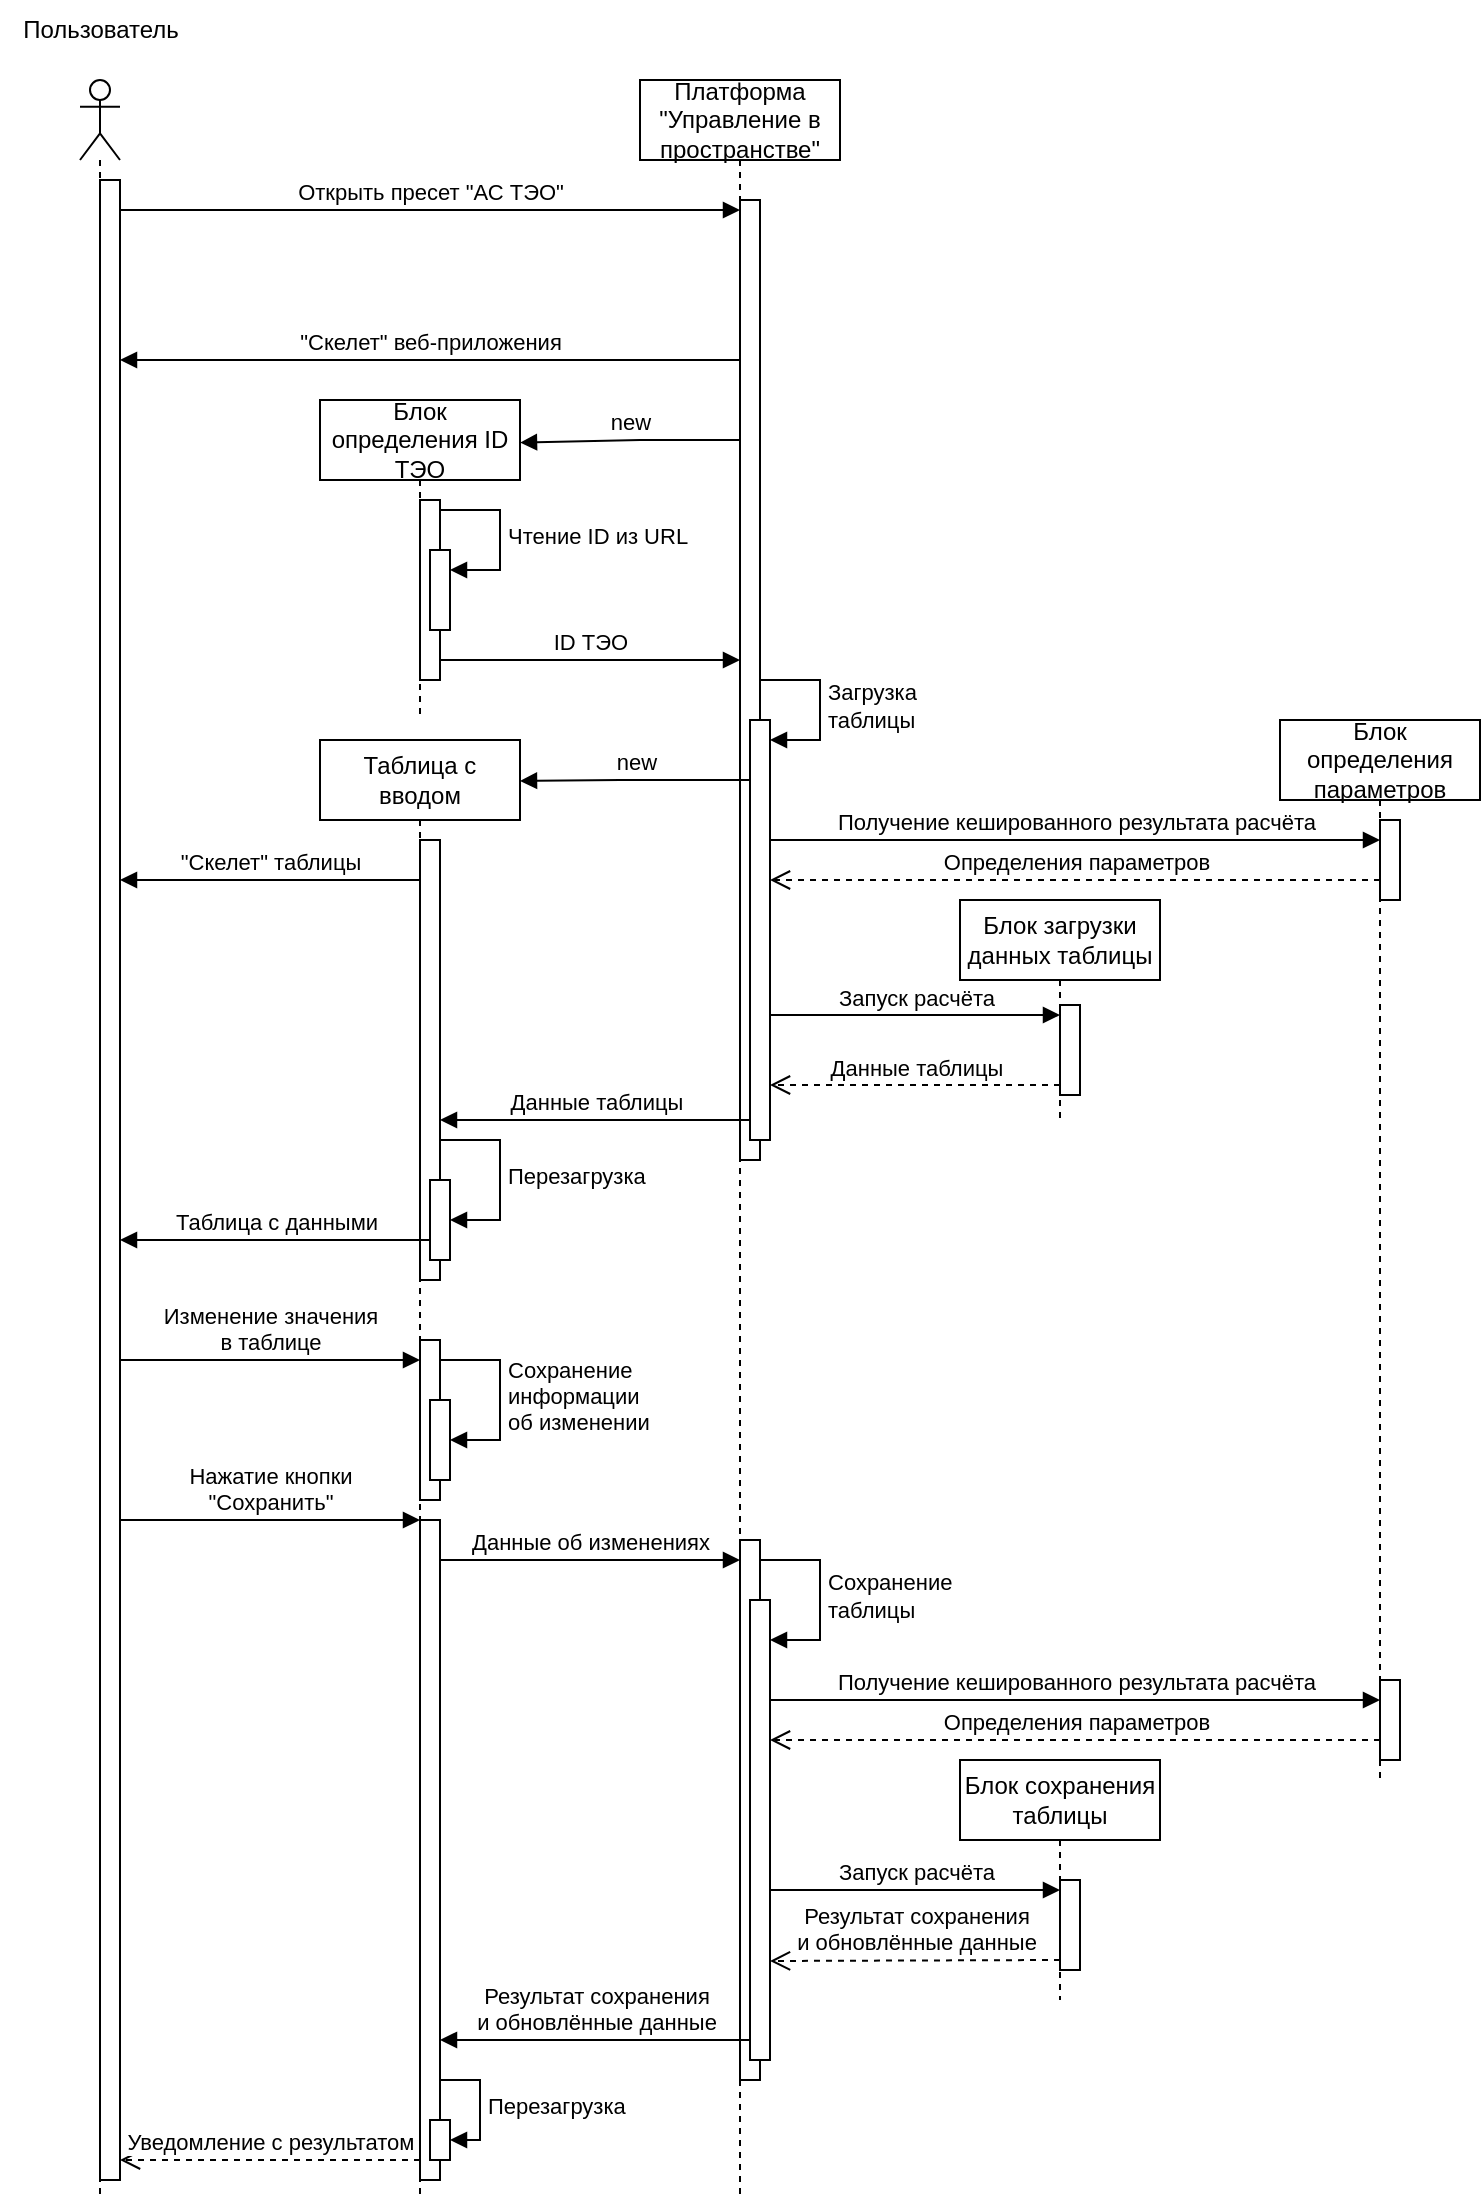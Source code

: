 <mxfile version="25.0.3">
  <diagram id="FJRrZpVKSpg9QP4znNcE" name="Редактирование значений модели">
    <mxGraphModel dx="1585" dy="400" grid="1" gridSize="10" guides="1" tooltips="1" connect="1" arrows="1" fold="1" page="1" pageScale="1" pageWidth="850" pageHeight="1100" math="0" shadow="0">
      <root>
        <mxCell id="0" />
        <mxCell id="1" parent="0" />
        <mxCell id="ykynX-6K17H1eCUf-VXQ-10" value="" style="shape=umlLifeline;perimeter=lifelinePerimeter;whiteSpace=wrap;html=1;container=1;dropTarget=0;collapsible=0;recursiveResize=0;outlineConnect=0;portConstraint=eastwest;newEdgeStyle={&quot;curved&quot;:0,&quot;rounded&quot;:0};participant=umlActor;" vertex="1" parent="1">
          <mxGeometry x="30" y="40" width="20" height="1060" as="geometry" />
        </mxCell>
        <mxCell id="ykynX-6K17H1eCUf-VXQ-34" value="" style="html=1;points=[[0,0,0,0,5],[0,1,0,0,-5],[1,0,0,0,5],[1,1,0,0,-5]];perimeter=orthogonalPerimeter;outlineConnect=0;targetShapes=umlLifeline;portConstraint=eastwest;newEdgeStyle={&quot;curved&quot;:0,&quot;rounded&quot;:0};" vertex="1" parent="ykynX-6K17H1eCUf-VXQ-10">
          <mxGeometry x="10" y="50" width="10" height="1000" as="geometry" />
        </mxCell>
        <mxCell id="ykynX-6K17H1eCUf-VXQ-11" value="Пользователь" style="text;html=1;align=center;verticalAlign=middle;resizable=0;points=[];autosize=1;strokeColor=none;fillColor=none;" vertex="1" parent="1">
          <mxGeometry x="-10" width="100" height="30" as="geometry" />
        </mxCell>
        <mxCell id="ykynX-6K17H1eCUf-VXQ-12" value="Платформа &quot;Управление в пространстве&quot;" style="shape=umlLifeline;perimeter=lifelinePerimeter;whiteSpace=wrap;html=1;container=1;dropTarget=0;collapsible=0;recursiveResize=0;outlineConnect=0;portConstraint=eastwest;newEdgeStyle={&quot;curved&quot;:0,&quot;rounded&quot;:0};" vertex="1" parent="1">
          <mxGeometry x="310" y="40" width="100" height="1060" as="geometry" />
        </mxCell>
        <mxCell id="ykynX-6K17H1eCUf-VXQ-25" value="" style="html=1;points=[[0,0,0,0,5],[0,1,0,0,-5],[1,0,0,0,5],[1,1,0,0,-5]];perimeter=orthogonalPerimeter;outlineConnect=0;targetShapes=umlLifeline;portConstraint=eastwest;newEdgeStyle={&quot;curved&quot;:0,&quot;rounded&quot;:0};" vertex="1" parent="ykynX-6K17H1eCUf-VXQ-12">
          <mxGeometry x="50" y="60" width="10" height="480" as="geometry" />
        </mxCell>
        <mxCell id="ykynX-6K17H1eCUf-VXQ-98" value="" style="html=1;points=[[0,0,0,0,5],[0,1,0,0,-5],[1,0,0,0,5],[1,1,0,0,-5]];perimeter=orthogonalPerimeter;outlineConnect=0;targetShapes=umlLifeline;portConstraint=eastwest;newEdgeStyle={&quot;curved&quot;:0,&quot;rounded&quot;:0};" vertex="1" parent="ykynX-6K17H1eCUf-VXQ-12">
          <mxGeometry x="55" y="320" width="10" height="210" as="geometry" />
        </mxCell>
        <mxCell id="ykynX-6K17H1eCUf-VXQ-99" value="Загрузка&lt;br&gt;таблицы" style="html=1;align=left;spacingLeft=2;endArrow=block;rounded=0;edgeStyle=orthogonalEdgeStyle;curved=0;rounded=0;" edge="1" target="ykynX-6K17H1eCUf-VXQ-98" parent="ykynX-6K17H1eCUf-VXQ-12">
          <mxGeometry relative="1" as="geometry">
            <mxPoint x="60" y="300" as="sourcePoint" />
            <Array as="points">
              <mxPoint x="90" y="330" />
            </Array>
          </mxGeometry>
        </mxCell>
        <mxCell id="ykynX-6K17H1eCUf-VXQ-107" value="" style="html=1;points=[[0,0,0,0,5],[0,1,0,0,-5],[1,0,0,0,5],[1,1,0,0,-5]];perimeter=orthogonalPerimeter;outlineConnect=0;targetShapes=umlLifeline;portConstraint=eastwest;newEdgeStyle={&quot;curved&quot;:0,&quot;rounded&quot;:0};" vertex="1" parent="ykynX-6K17H1eCUf-VXQ-12">
          <mxGeometry x="50" y="730" width="10" height="270" as="geometry" />
        </mxCell>
        <mxCell id="ykynX-6K17H1eCUf-VXQ-109" value="" style="html=1;points=[[0,0,0,0,5],[0,1,0,0,-5],[1,0,0,0,5],[1,1,0,0,-5]];perimeter=orthogonalPerimeter;outlineConnect=0;targetShapes=umlLifeline;portConstraint=eastwest;newEdgeStyle={&quot;curved&quot;:0,&quot;rounded&quot;:0};" vertex="1" parent="ykynX-6K17H1eCUf-VXQ-12">
          <mxGeometry x="55" y="760" width="10" height="230" as="geometry" />
        </mxCell>
        <mxCell id="ykynX-6K17H1eCUf-VXQ-110" value="Сохранение&lt;br&gt;таблицы" style="html=1;align=left;spacingLeft=2;endArrow=block;rounded=0;edgeStyle=orthogonalEdgeStyle;curved=0;rounded=0;" edge="1" target="ykynX-6K17H1eCUf-VXQ-109" parent="ykynX-6K17H1eCUf-VXQ-12" source="ykynX-6K17H1eCUf-VXQ-107">
          <mxGeometry relative="1" as="geometry">
            <mxPoint x="60" y="740" as="sourcePoint" />
            <Array as="points">
              <mxPoint x="90" y="740" />
              <mxPoint x="90" y="780" />
            </Array>
          </mxGeometry>
        </mxCell>
        <mxCell id="ykynX-6K17H1eCUf-VXQ-14" value="Таблица с вводом" style="shape=umlLifeline;perimeter=lifelinePerimeter;whiteSpace=wrap;html=1;container=1;dropTarget=0;collapsible=0;recursiveResize=0;outlineConnect=0;portConstraint=eastwest;newEdgeStyle={&quot;curved&quot;:0,&quot;rounded&quot;:0};" vertex="1" parent="1">
          <mxGeometry x="150" y="370" width="100" height="730" as="geometry" />
        </mxCell>
        <mxCell id="ykynX-6K17H1eCUf-VXQ-53" value="" style="html=1;points=[[0,0,0,0,5],[0,1,0,0,-5],[1,0,0,0,5],[1,1,0,0,-5]];perimeter=orthogonalPerimeter;outlineConnect=0;targetShapes=umlLifeline;portConstraint=eastwest;newEdgeStyle={&quot;curved&quot;:0,&quot;rounded&quot;:0};" vertex="1" parent="ykynX-6K17H1eCUf-VXQ-14">
          <mxGeometry x="50" y="50" width="10" height="220" as="geometry" />
        </mxCell>
        <mxCell id="ykynX-6K17H1eCUf-VXQ-91" value="" style="html=1;points=[[0,0,0,0,5],[0,1,0,0,-5],[1,0,0,0,5],[1,1,0,0,-5]];perimeter=orthogonalPerimeter;outlineConnect=0;targetShapes=umlLifeline;portConstraint=eastwest;newEdgeStyle={&quot;curved&quot;:0,&quot;rounded&quot;:0};" vertex="1" parent="ykynX-6K17H1eCUf-VXQ-14">
          <mxGeometry x="50" y="300" width="10" height="80" as="geometry" />
        </mxCell>
        <mxCell id="ykynX-6K17H1eCUf-VXQ-96" value="" style="html=1;points=[[0,0,0,0,5],[0,1,0,0,-5],[1,0,0,0,5],[1,1,0,0,-5]];perimeter=orthogonalPerimeter;outlineConnect=0;targetShapes=umlLifeline;portConstraint=eastwest;newEdgeStyle={&quot;curved&quot;:0,&quot;rounded&quot;:0};" vertex="1" parent="ykynX-6K17H1eCUf-VXQ-14">
          <mxGeometry x="50" y="390" width="10" height="330" as="geometry" />
        </mxCell>
        <mxCell id="ykynX-6K17H1eCUf-VXQ-100" value="" style="html=1;points=[[0,0,0,0,5],[0,1,0,0,-5],[1,0,0,0,5],[1,1,0,0,-5]];perimeter=orthogonalPerimeter;outlineConnect=0;targetShapes=umlLifeline;portConstraint=eastwest;newEdgeStyle={&quot;curved&quot;:0,&quot;rounded&quot;:0};" vertex="1" parent="ykynX-6K17H1eCUf-VXQ-14">
          <mxGeometry x="55" y="330" width="10" height="40" as="geometry" />
        </mxCell>
        <mxCell id="ykynX-6K17H1eCUf-VXQ-101" value="Сохранение&lt;br&gt;информации&lt;br&gt;об изменении" style="html=1;align=left;spacingLeft=2;endArrow=block;rounded=0;edgeStyle=orthogonalEdgeStyle;curved=0;rounded=0;" edge="1" target="ykynX-6K17H1eCUf-VXQ-100" parent="ykynX-6K17H1eCUf-VXQ-14" source="ykynX-6K17H1eCUf-VXQ-91">
          <mxGeometry relative="1" as="geometry">
            <mxPoint x="60" y="310" as="sourcePoint" />
            <Array as="points">
              <mxPoint x="90" y="310" />
              <mxPoint x="90" y="350" />
            </Array>
          </mxGeometry>
        </mxCell>
        <mxCell id="ykynX-6K17H1eCUf-VXQ-103" value="" style="html=1;points=[[0,0,0,0,5],[0,1,0,0,-5],[1,0,0,0,5],[1,1,0,0,-5]];perimeter=orthogonalPerimeter;outlineConnect=0;targetShapes=umlLifeline;portConstraint=eastwest;newEdgeStyle={&quot;curved&quot;:0,&quot;rounded&quot;:0};" vertex="1" parent="ykynX-6K17H1eCUf-VXQ-14">
          <mxGeometry x="55" y="220" width="10" height="40" as="geometry" />
        </mxCell>
        <mxCell id="ykynX-6K17H1eCUf-VXQ-104" value="Перезагрузка" style="html=1;align=left;spacingLeft=2;endArrow=block;rounded=0;edgeStyle=orthogonalEdgeStyle;curved=0;rounded=0;" edge="1" target="ykynX-6K17H1eCUf-VXQ-103" parent="ykynX-6K17H1eCUf-VXQ-14" source="ykynX-6K17H1eCUf-VXQ-53">
          <mxGeometry relative="1" as="geometry">
            <mxPoint x="60" y="200" as="sourcePoint" />
            <Array as="points">
              <mxPoint x="90" y="200" />
              <mxPoint x="90" y="240" />
            </Array>
          </mxGeometry>
        </mxCell>
        <mxCell id="ykynX-6K17H1eCUf-VXQ-120" value="" style="html=1;points=[[0,0,0,0,5],[0,1,0,0,-5],[1,0,0,0,5],[1,1,0,0,-5]];perimeter=orthogonalPerimeter;outlineConnect=0;targetShapes=umlLifeline;portConstraint=eastwest;newEdgeStyle={&quot;curved&quot;:0,&quot;rounded&quot;:0};" vertex="1" parent="ykynX-6K17H1eCUf-VXQ-14">
          <mxGeometry x="55" y="690" width="10" height="20" as="geometry" />
        </mxCell>
        <mxCell id="ykynX-6K17H1eCUf-VXQ-121" value="Перезагрузка" style="html=1;align=left;spacingLeft=2;endArrow=block;rounded=0;edgeStyle=orthogonalEdgeStyle;curved=0;rounded=0;" edge="1" target="ykynX-6K17H1eCUf-VXQ-120" parent="ykynX-6K17H1eCUf-VXQ-14" source="ykynX-6K17H1eCUf-VXQ-96">
          <mxGeometry relative="1" as="geometry">
            <mxPoint x="60" y="670" as="sourcePoint" />
            <Array as="points">
              <mxPoint x="80" y="670" />
              <mxPoint x="80" y="700" />
            </Array>
          </mxGeometry>
        </mxCell>
        <mxCell id="ykynX-6K17H1eCUf-VXQ-15" value="Блок сохранения таблицы" style="shape=umlLifeline;perimeter=lifelinePerimeter;whiteSpace=wrap;html=1;container=1;dropTarget=0;collapsible=0;recursiveResize=0;outlineConnect=0;portConstraint=eastwest;newEdgeStyle={&quot;curved&quot;:0,&quot;rounded&quot;:0};" vertex="1" parent="1">
          <mxGeometry x="470" y="880" width="100" height="120" as="geometry" />
        </mxCell>
        <mxCell id="ykynX-6K17H1eCUf-VXQ-114" value="" style="html=1;points=[[0,0,0,0,5],[0,1,0,0,-5],[1,0,0,0,5],[1,1,0,0,-5]];perimeter=orthogonalPerimeter;outlineConnect=0;targetShapes=umlLifeline;portConstraint=eastwest;newEdgeStyle={&quot;curved&quot;:0,&quot;rounded&quot;:0};" vertex="1" parent="ykynX-6K17H1eCUf-VXQ-15">
          <mxGeometry x="50" y="60" width="10" height="45" as="geometry" />
        </mxCell>
        <mxCell id="ykynX-6K17H1eCUf-VXQ-116" value="Результат сохранения&lt;br&gt;и обновлённые данные" style="html=1;verticalAlign=bottom;endArrow=open;dashed=1;endSize=8;curved=0;rounded=0;exitX=0;exitY=1;exitDx=0;exitDy=-5;" edge="1" parent="ykynX-6K17H1eCUf-VXQ-15" source="ykynX-6K17H1eCUf-VXQ-114">
          <mxGeometry x="-0.001" relative="1" as="geometry">
            <mxPoint x="-95" y="100.5" as="targetPoint" />
            <mxPoint as="offset" />
          </mxGeometry>
        </mxCell>
        <mxCell id="ykynX-6K17H1eCUf-VXQ-16" value="Блок определения параметров" style="shape=umlLifeline;perimeter=lifelinePerimeter;whiteSpace=wrap;html=1;container=1;dropTarget=0;collapsible=0;recursiveResize=0;outlineConnect=0;portConstraint=eastwest;newEdgeStyle={&quot;curved&quot;:0,&quot;rounded&quot;:0};" vertex="1" parent="1">
          <mxGeometry x="630" y="360" width="100" height="530" as="geometry" />
        </mxCell>
        <mxCell id="ykynX-6K17H1eCUf-VXQ-43" value="" style="html=1;points=[[0,0,0,0,5],[0,1,0,0,-5],[1,0,0,0,5],[1,1,0,0,-5]];perimeter=orthogonalPerimeter;outlineConnect=0;targetShapes=umlLifeline;portConstraint=eastwest;newEdgeStyle={&quot;curved&quot;:0,&quot;rounded&quot;:0};" vertex="1" parent="ykynX-6K17H1eCUf-VXQ-16">
          <mxGeometry x="50" y="50" width="10" height="40" as="geometry" />
        </mxCell>
        <mxCell id="ykynX-6K17H1eCUf-VXQ-111" value="" style="html=1;points=[[0,0,0,0,5],[0,1,0,0,-5],[1,0,0,0,5],[1,1,0,0,-5]];perimeter=orthogonalPerimeter;outlineConnect=0;targetShapes=umlLifeline;portConstraint=eastwest;newEdgeStyle={&quot;curved&quot;:0,&quot;rounded&quot;:0};" vertex="1" parent="ykynX-6K17H1eCUf-VXQ-16">
          <mxGeometry x="50" y="480" width="10" height="40" as="geometry" />
        </mxCell>
        <mxCell id="ykynX-6K17H1eCUf-VXQ-17" value="Блок загрузки данных таблицы" style="shape=umlLifeline;perimeter=lifelinePerimeter;whiteSpace=wrap;html=1;container=1;dropTarget=0;collapsible=0;recursiveResize=0;outlineConnect=0;portConstraint=eastwest;newEdgeStyle={&quot;curved&quot;:0,&quot;rounded&quot;:0};" vertex="1" parent="1">
          <mxGeometry x="470" y="450" width="100" height="110" as="geometry" />
        </mxCell>
        <mxCell id="ykynX-6K17H1eCUf-VXQ-46" value="" style="html=1;points=[[0,0,0,0,5],[0,1,0,0,-5],[1,0,0,0,5],[1,1,0,0,-5]];perimeter=orthogonalPerimeter;outlineConnect=0;targetShapes=umlLifeline;portConstraint=eastwest;newEdgeStyle={&quot;curved&quot;:0,&quot;rounded&quot;:0};" vertex="1" parent="ykynX-6K17H1eCUf-VXQ-17">
          <mxGeometry x="50" y="52.5" width="10" height="45" as="geometry" />
        </mxCell>
        <mxCell id="ykynX-6K17H1eCUf-VXQ-26" value="Открыть пресет &quot;АС ТЭО&quot;" style="html=1;verticalAlign=bottom;endArrow=block;curved=0;rounded=0;entryX=0;entryY=0;entryDx=0;entryDy=5;" edge="1" target="ykynX-6K17H1eCUf-VXQ-25" parent="1" source="ykynX-6K17H1eCUf-VXQ-34">
          <mxGeometry relative="1" as="geometry">
            <mxPoint x="70" y="105" as="sourcePoint" />
          </mxGeometry>
        </mxCell>
        <mxCell id="ykynX-6K17H1eCUf-VXQ-44" value="Получение кешированного результата расчёта" style="html=1;verticalAlign=bottom;endArrow=block;curved=0;rounded=0;" edge="1" target="ykynX-6K17H1eCUf-VXQ-43" parent="1" source="ykynX-6K17H1eCUf-VXQ-98">
          <mxGeometry relative="1" as="geometry">
            <mxPoint x="375" y="430" as="sourcePoint" />
            <mxPoint x="839.5" y="430" as="targetPoint" />
            <Array as="points">
              <mxPoint x="530" y="420" />
            </Array>
          </mxGeometry>
        </mxCell>
        <mxCell id="ykynX-6K17H1eCUf-VXQ-45" value="Определения параметров" style="html=1;verticalAlign=bottom;endArrow=open;dashed=1;endSize=8;curved=0;rounded=0;" edge="1" source="ykynX-6K17H1eCUf-VXQ-43" parent="1" target="ykynX-6K17H1eCUf-VXQ-98">
          <mxGeometry relative="1" as="geometry">
            <mxPoint x="460" y="450" as="targetPoint" />
            <Array as="points">
              <mxPoint x="520" y="440" />
            </Array>
          </mxGeometry>
        </mxCell>
        <mxCell id="ykynX-6K17H1eCUf-VXQ-47" value="Запуск расчёта" style="html=1;verticalAlign=bottom;endArrow=block;curved=0;rounded=0;entryX=0;entryY=0;entryDx=0;entryDy=5;" edge="1" target="ykynX-6K17H1eCUf-VXQ-46" parent="1" source="ykynX-6K17H1eCUf-VXQ-98">
          <mxGeometry relative="1" as="geometry">
            <mxPoint x="440" y="528" as="sourcePoint" />
          </mxGeometry>
        </mxCell>
        <mxCell id="ykynX-6K17H1eCUf-VXQ-48" value="Данные таблицы" style="html=1;verticalAlign=bottom;endArrow=open;dashed=1;endSize=8;curved=0;rounded=0;exitX=0;exitY=1;exitDx=0;exitDy=-5;" edge="1" source="ykynX-6K17H1eCUf-VXQ-46" parent="1" target="ykynX-6K17H1eCUf-VXQ-98">
          <mxGeometry x="-0.001" relative="1" as="geometry">
            <mxPoint x="430" y="563" as="targetPoint" />
            <mxPoint as="offset" />
          </mxGeometry>
        </mxCell>
        <mxCell id="ykynX-6K17H1eCUf-VXQ-50" value="new" style="html=1;verticalAlign=bottom;endArrow=block;curved=0;rounded=0;entryX=1;entryY=0.028;entryDx=0;entryDy=0;entryPerimeter=0;" edge="1" parent="1" source="ykynX-6K17H1eCUf-VXQ-98" target="ykynX-6K17H1eCUf-VXQ-14">
          <mxGeometry width="80" relative="1" as="geometry">
            <mxPoint x="360" y="390" as="sourcePoint" />
            <mxPoint x="290" y="390" as="targetPoint" />
            <Array as="points">
              <mxPoint x="300" y="390" />
            </Array>
          </mxGeometry>
        </mxCell>
        <mxCell id="ykynX-6K17H1eCUf-VXQ-52" value="&quot;Скелет&quot; веб-приложения" style="html=1;verticalAlign=bottom;endArrow=block;curved=0;rounded=0;" edge="1" parent="1" source="ykynX-6K17H1eCUf-VXQ-25" target="ykynX-6K17H1eCUf-VXQ-34">
          <mxGeometry width="80" relative="1" as="geometry">
            <mxPoint x="360" y="180" as="sourcePoint" />
            <mxPoint x="290" y="170" as="targetPoint" />
            <Array as="points">
              <mxPoint x="210" y="180" />
            </Array>
          </mxGeometry>
        </mxCell>
        <mxCell id="ykynX-6K17H1eCUf-VXQ-54" value="&quot;Скелет&quot; таблицы" style="html=1;verticalAlign=bottom;endArrow=block;curved=0;rounded=0;" edge="1" parent="1" source="ykynX-6K17H1eCUf-VXQ-53" target="ykynX-6K17H1eCUf-VXQ-34">
          <mxGeometry width="80" relative="1" as="geometry">
            <mxPoint x="90" y="270" as="sourcePoint" />
            <mxPoint x="110" y="360" as="targetPoint" />
            <Array as="points">
              <mxPoint x="130" y="440" />
            </Array>
          </mxGeometry>
        </mxCell>
        <mxCell id="ykynX-6K17H1eCUf-VXQ-55" value="Данные таблицы" style="html=1;verticalAlign=bottom;endArrow=block;curved=0;rounded=0;" edge="1" parent="1" source="ykynX-6K17H1eCUf-VXQ-98" target="ykynX-6K17H1eCUf-VXQ-53">
          <mxGeometry width="80" relative="1" as="geometry">
            <mxPoint x="360" y="530" as="sourcePoint" />
            <mxPoint x="340" y="290" as="targetPoint" />
            <Array as="points">
              <mxPoint x="280" y="560" />
            </Array>
          </mxGeometry>
        </mxCell>
        <mxCell id="ykynX-6K17H1eCUf-VXQ-67" value="Таблица с данными" style="html=1;verticalAlign=bottom;endArrow=block;curved=0;rounded=0;" edge="1" parent="1" source="ykynX-6K17H1eCUf-VXQ-103" target="ykynX-6K17H1eCUf-VXQ-34">
          <mxGeometry width="80" relative="1" as="geometry">
            <mxPoint x="140" y="610" as="sourcePoint" />
            <mxPoint x="50" y="624.76" as="targetPoint" />
            <Array as="points">
              <mxPoint x="130" y="620" />
            </Array>
          </mxGeometry>
        </mxCell>
        <mxCell id="ykynX-6K17H1eCUf-VXQ-72" value="Блок определения ID ТЭО" style="shape=umlLifeline;perimeter=lifelinePerimeter;whiteSpace=wrap;html=1;container=1;dropTarget=0;collapsible=0;recursiveResize=0;outlineConnect=0;portConstraint=eastwest;newEdgeStyle={&quot;curved&quot;:0,&quot;rounded&quot;:0};" vertex="1" parent="1">
          <mxGeometry x="150" y="200" width="100" height="160" as="geometry" />
        </mxCell>
        <mxCell id="ykynX-6K17H1eCUf-VXQ-76" value="" style="html=1;points=[[0,0,0,0,5],[0,1,0,0,-5],[1,0,0,0,5],[1,1,0,0,-5]];perimeter=orthogonalPerimeter;outlineConnect=0;targetShapes=umlLifeline;portConstraint=eastwest;newEdgeStyle={&quot;curved&quot;:0,&quot;rounded&quot;:0};" vertex="1" parent="ykynX-6K17H1eCUf-VXQ-72">
          <mxGeometry x="50" y="50" width="10" height="90" as="geometry" />
        </mxCell>
        <mxCell id="ykynX-6K17H1eCUf-VXQ-78" value="" style="html=1;points=[[0,0,0,0,5],[0,1,0,0,-5],[1,0,0,0,5],[1,1,0,0,-5]];perimeter=orthogonalPerimeter;outlineConnect=0;targetShapes=umlLifeline;portConstraint=eastwest;newEdgeStyle={&quot;curved&quot;:0,&quot;rounded&quot;:0};" vertex="1" parent="ykynX-6K17H1eCUf-VXQ-72">
          <mxGeometry x="55" y="75" width="10" height="40" as="geometry" />
        </mxCell>
        <mxCell id="ykynX-6K17H1eCUf-VXQ-79" value="Чтение ID из URL" style="html=1;align=left;spacingLeft=2;endArrow=block;rounded=0;edgeStyle=orthogonalEdgeStyle;curved=0;rounded=0;" edge="1" target="ykynX-6K17H1eCUf-VXQ-78" parent="ykynX-6K17H1eCUf-VXQ-72">
          <mxGeometry relative="1" as="geometry">
            <mxPoint x="60" y="55" as="sourcePoint" />
            <Array as="points">
              <mxPoint x="90" y="85" />
            </Array>
          </mxGeometry>
        </mxCell>
        <mxCell id="ykynX-6K17H1eCUf-VXQ-73" value="new" style="html=1;verticalAlign=bottom;endArrow=block;curved=0;rounded=0;entryX=1;entryY=0.133;entryDx=0;entryDy=0;entryPerimeter=0;" edge="1" parent="1" source="ykynX-6K17H1eCUf-VXQ-25" target="ykynX-6K17H1eCUf-VXQ-72">
          <mxGeometry width="80" relative="1" as="geometry">
            <mxPoint x="360" y="220" as="sourcePoint" />
            <mxPoint x="259.867" y="220" as="targetPoint" />
            <Array as="points">
              <mxPoint x="310" y="220" />
            </Array>
          </mxGeometry>
        </mxCell>
        <mxCell id="ykynX-6K17H1eCUf-VXQ-80" value="ID ТЭО" style="html=1;verticalAlign=bottom;endArrow=block;curved=0;rounded=0;" edge="1" parent="1" source="ykynX-6K17H1eCUf-VXQ-76" target="ykynX-6K17H1eCUf-VXQ-25">
          <mxGeometry width="80" relative="1" as="geometry">
            <mxPoint x="220" y="330" as="sourcePoint" />
            <mxPoint x="360" y="330.0" as="targetPoint" />
            <Array as="points">
              <mxPoint x="280" y="330" />
            </Array>
          </mxGeometry>
        </mxCell>
        <mxCell id="ykynX-6K17H1eCUf-VXQ-86" value="Изменение значения&lt;br&gt;в таблице" style="html=1;verticalAlign=bottom;endArrow=block;curved=0;rounded=0;" edge="1" parent="1" source="ykynX-6K17H1eCUf-VXQ-34" target="ykynX-6K17H1eCUf-VXQ-91">
          <mxGeometry width="80" relative="1" as="geometry">
            <mxPoint x="50" y="650" as="sourcePoint" />
            <mxPoint x="200" y="650" as="targetPoint" />
            <Array as="points">
              <mxPoint x="130" y="680" />
            </Array>
          </mxGeometry>
        </mxCell>
        <mxCell id="ykynX-6K17H1eCUf-VXQ-97" value="Нажатие кнопки&lt;br&gt;&quot;Сохранить&quot;" style="html=1;verticalAlign=bottom;endArrow=block;curved=0;rounded=0;" edge="1" parent="1" source="ykynX-6K17H1eCUf-VXQ-34" target="ykynX-6K17H1eCUf-VXQ-96">
          <mxGeometry width="80" relative="1" as="geometry">
            <mxPoint x="50" y="750" as="sourcePoint" />
            <mxPoint x="200" y="750" as="targetPoint" />
          </mxGeometry>
        </mxCell>
        <mxCell id="ykynX-6K17H1eCUf-VXQ-108" value="Данные об изменениях" style="html=1;verticalAlign=bottom;endArrow=block;curved=0;rounded=0;" edge="1" parent="1" source="ykynX-6K17H1eCUf-VXQ-96" target="ykynX-6K17H1eCUf-VXQ-107">
          <mxGeometry width="80" relative="1" as="geometry">
            <mxPoint x="240" y="780" as="sourcePoint" />
            <mxPoint x="320" y="780" as="targetPoint" />
            <Array as="points">
              <mxPoint x="280" y="780" />
            </Array>
          </mxGeometry>
        </mxCell>
        <mxCell id="ykynX-6K17H1eCUf-VXQ-112" value="Получение кешированного результата расчёта" style="html=1;verticalAlign=bottom;endArrow=block;curved=0;rounded=0;" edge="1" parent="1" target="ykynX-6K17H1eCUf-VXQ-111" source="ykynX-6K17H1eCUf-VXQ-109">
          <mxGeometry relative="1" as="geometry">
            <mxPoint x="375" y="870" as="sourcePoint" />
            <mxPoint x="839.5" y="880" as="targetPoint" />
            <Array as="points">
              <mxPoint x="530" y="850" />
            </Array>
          </mxGeometry>
        </mxCell>
        <mxCell id="ykynX-6K17H1eCUf-VXQ-113" value="Определения параметров" style="html=1;verticalAlign=bottom;endArrow=open;dashed=1;endSize=8;curved=0;rounded=0;" edge="1" parent="1" source="ykynX-6K17H1eCUf-VXQ-111" target="ykynX-6K17H1eCUf-VXQ-109">
          <mxGeometry relative="1" as="geometry">
            <mxPoint x="375" y="890" as="targetPoint" />
            <Array as="points">
              <mxPoint x="520" y="870" />
            </Array>
          </mxGeometry>
        </mxCell>
        <mxCell id="ykynX-6K17H1eCUf-VXQ-115" value="Запуск расчёта" style="html=1;verticalAlign=bottom;endArrow=block;curved=0;rounded=0;entryX=0;entryY=0;entryDx=0;entryDy=5;" edge="1" parent="1" target="ykynX-6K17H1eCUf-VXQ-114" source="ykynX-6K17H1eCUf-VXQ-109">
          <mxGeometry relative="1" as="geometry">
            <mxPoint x="375" y="944.5" as="sourcePoint" />
          </mxGeometry>
        </mxCell>
        <mxCell id="ykynX-6K17H1eCUf-VXQ-117" value="Результат сохранения&lt;br&gt;и обновлённые данные" style="html=1;verticalAlign=bottom;endArrow=block;curved=0;rounded=0;" edge="1" parent="1" source="ykynX-6K17H1eCUf-VXQ-109" target="ykynX-6K17H1eCUf-VXQ-96">
          <mxGeometry width="80" relative="1" as="geometry">
            <mxPoint x="240" y="1050" as="sourcePoint" />
            <mxPoint x="320" y="1050" as="targetPoint" />
            <Array as="points">
              <mxPoint x="280" y="1020" />
            </Array>
          </mxGeometry>
        </mxCell>
        <mxCell id="ykynX-6K17H1eCUf-VXQ-119" value="Уведомление с результатом" style="html=1;verticalAlign=bottom;endArrow=open;dashed=1;endSize=8;curved=0;rounded=0;" edge="1" parent="1" source="ykynX-6K17H1eCUf-VXQ-96" target="ykynX-6K17H1eCUf-VXQ-34">
          <mxGeometry relative="1" as="geometry">
            <mxPoint x="170" y="1040" as="sourcePoint" />
            <mxPoint x="90" y="1040" as="targetPoint" />
            <Array as="points">
              <mxPoint x="130" y="1080" />
            </Array>
          </mxGeometry>
        </mxCell>
      </root>
    </mxGraphModel>
  </diagram>
</mxfile>
